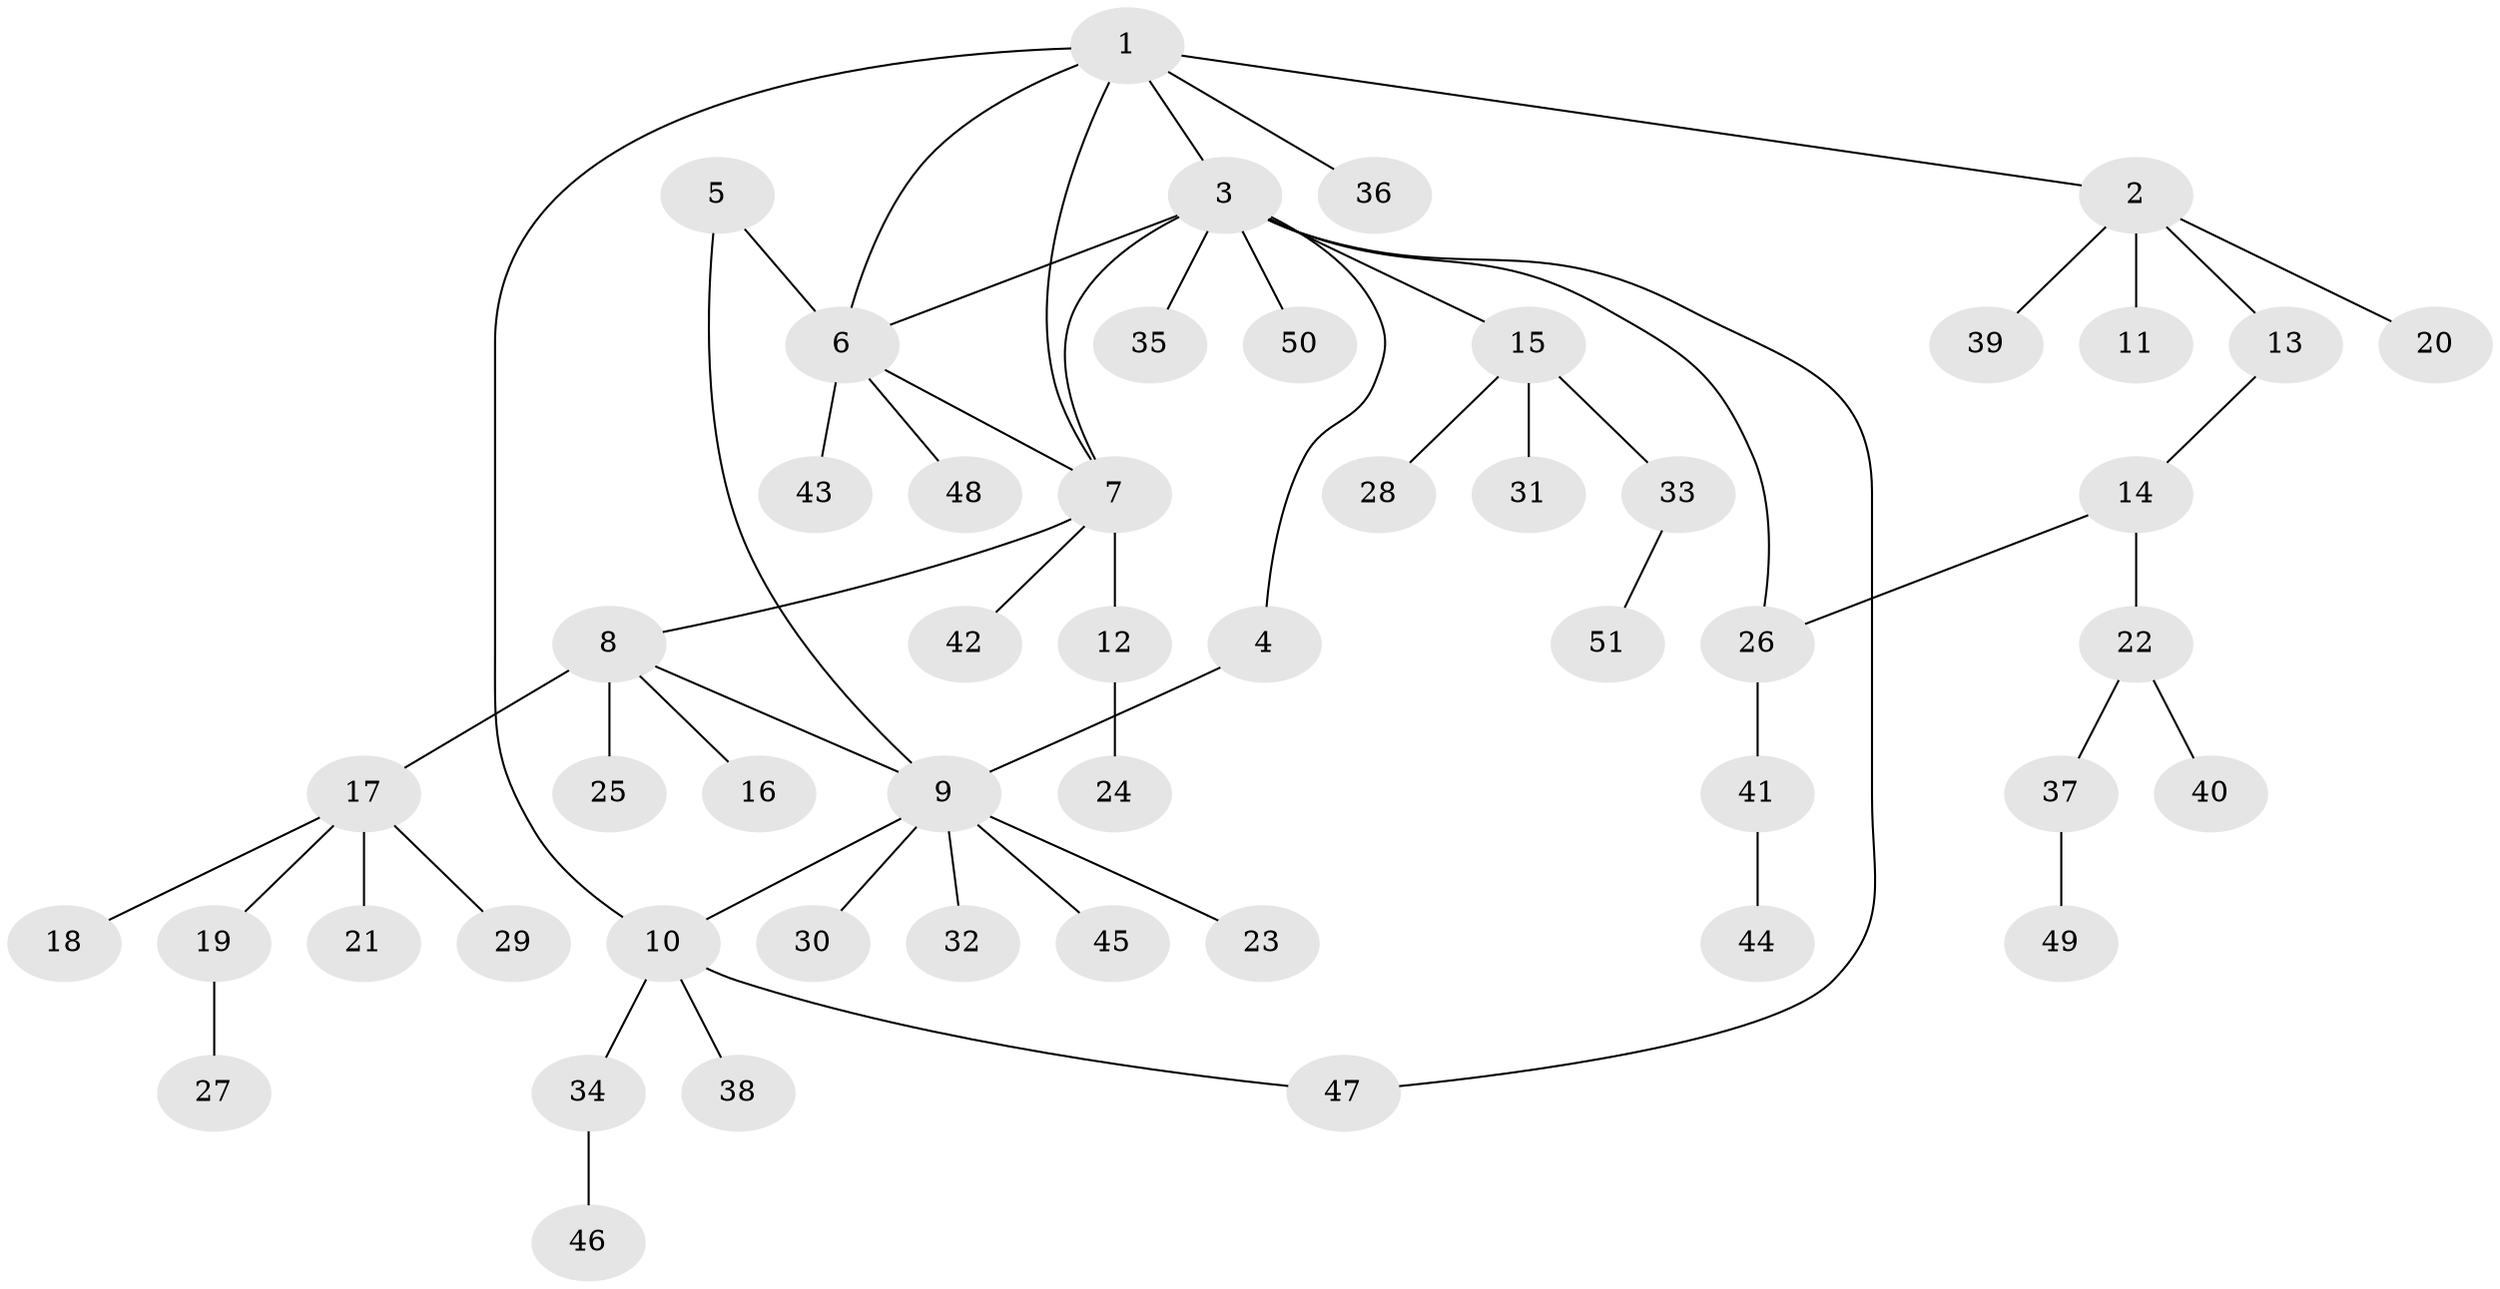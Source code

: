 // coarse degree distribution, {5: 0.11428571428571428, 9: 0.02857142857142857, 2: 0.02857142857142857, 8: 0.02857142857142857, 4: 0.14285714285714285, 1: 0.6285714285714286, 3: 0.02857142857142857}
// Generated by graph-tools (version 1.1) at 2025/52/02/27/25 19:52:16]
// undirected, 51 vertices, 58 edges
graph export_dot {
graph [start="1"]
  node [color=gray90,style=filled];
  1;
  2;
  3;
  4;
  5;
  6;
  7;
  8;
  9;
  10;
  11;
  12;
  13;
  14;
  15;
  16;
  17;
  18;
  19;
  20;
  21;
  22;
  23;
  24;
  25;
  26;
  27;
  28;
  29;
  30;
  31;
  32;
  33;
  34;
  35;
  36;
  37;
  38;
  39;
  40;
  41;
  42;
  43;
  44;
  45;
  46;
  47;
  48;
  49;
  50;
  51;
  1 -- 2;
  1 -- 3;
  1 -- 6;
  1 -- 7;
  1 -- 10;
  1 -- 36;
  2 -- 11;
  2 -- 13;
  2 -- 20;
  2 -- 39;
  3 -- 4;
  3 -- 6;
  3 -- 7;
  3 -- 15;
  3 -- 26;
  3 -- 35;
  3 -- 47;
  3 -- 50;
  4 -- 9;
  5 -- 6;
  5 -- 9;
  6 -- 7;
  6 -- 43;
  6 -- 48;
  7 -- 8;
  7 -- 12;
  7 -- 42;
  8 -- 9;
  8 -- 16;
  8 -- 17;
  8 -- 25;
  9 -- 10;
  9 -- 23;
  9 -- 30;
  9 -- 32;
  9 -- 45;
  10 -- 34;
  10 -- 38;
  10 -- 47;
  12 -- 24;
  13 -- 14;
  14 -- 22;
  14 -- 26;
  15 -- 28;
  15 -- 31;
  15 -- 33;
  17 -- 18;
  17 -- 19;
  17 -- 21;
  17 -- 29;
  19 -- 27;
  22 -- 37;
  22 -- 40;
  26 -- 41;
  33 -- 51;
  34 -- 46;
  37 -- 49;
  41 -- 44;
}
